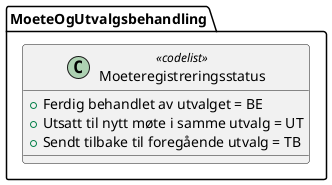@startuml
class MoeteOgUtvalgsbehandling.Moeteregistreringsstatus <<codelist>> {
  +Ferdig behandlet av utvalget = BE
  +Utsatt til nytt møte i samme utvalg = UT
  +Sendt tilbake til foregående utvalg = TB
}
@enduml
